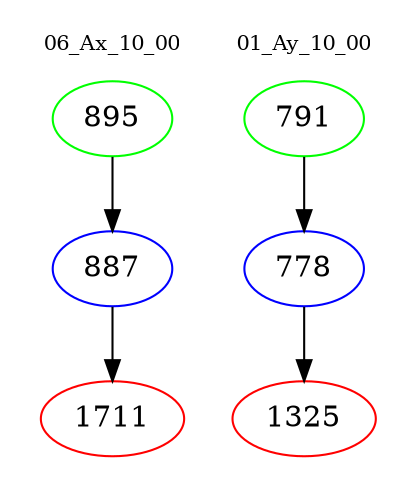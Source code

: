 digraph{
subgraph cluster_0 {
color = white
label = "06_Ax_10_00";
fontsize=10;
T0_895 [label="895", color="green"]
T0_895 -> T0_887 [color="black"]
T0_887 [label="887", color="blue"]
T0_887 -> T0_1711 [color="black"]
T0_1711 [label="1711", color="red"]
}
subgraph cluster_1 {
color = white
label = "01_Ay_10_00";
fontsize=10;
T1_791 [label="791", color="green"]
T1_791 -> T1_778 [color="black"]
T1_778 [label="778", color="blue"]
T1_778 -> T1_1325 [color="black"]
T1_1325 [label="1325", color="red"]
}
}
